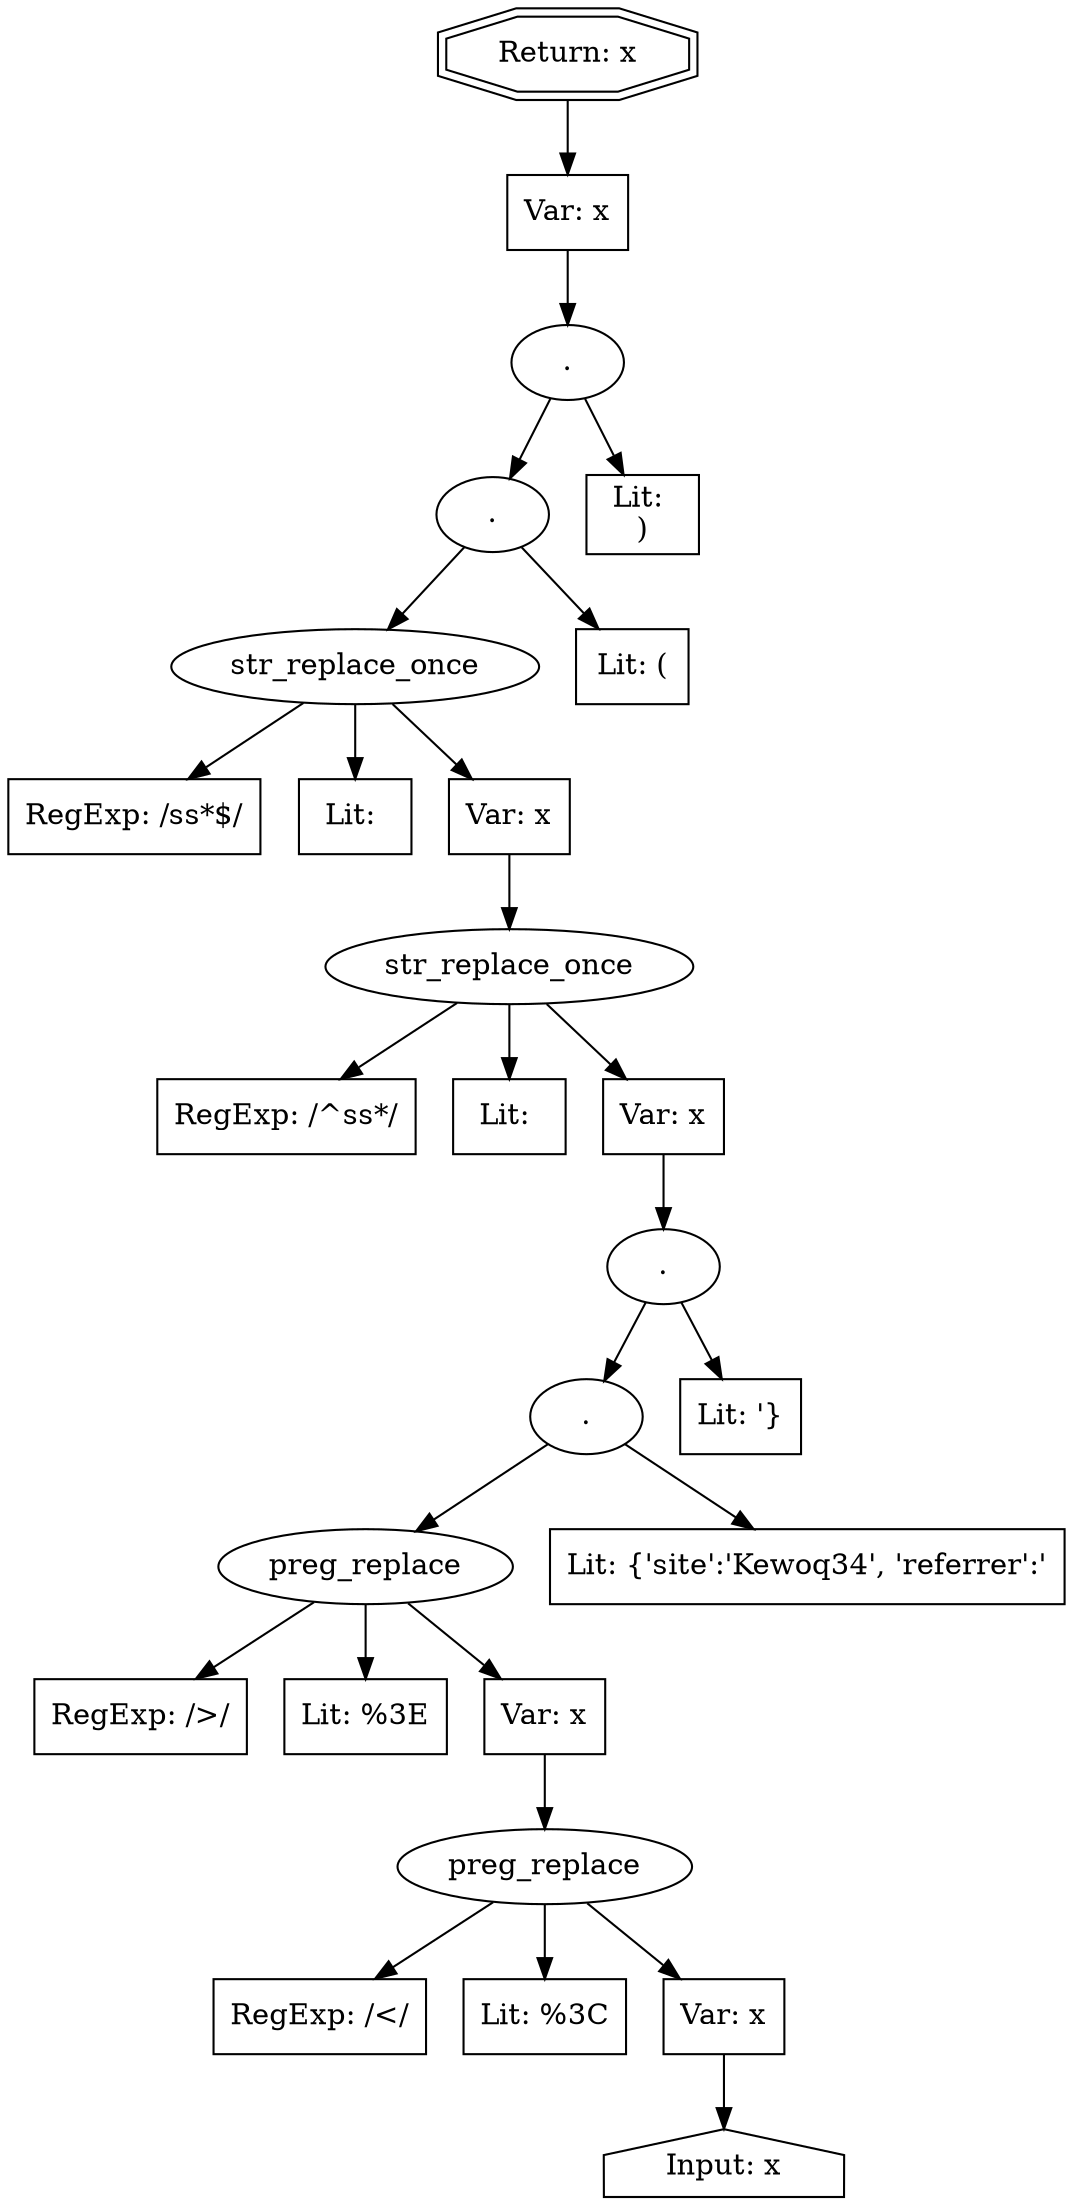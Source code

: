 // Finding: 038d9a9f-a9c5-45bb-955b-61409fe27f2c
// Finding.url: https://www.example410.com/shop/wellness-skincare#';taintfoxLog('d7e1031a6e0648e28ffa32b120db5741')//
// Finding.parentloc: https://www.example410.com/shop/wellness-skincare#';taintfoxLog('d7e1031a6e0648e28ffa32b120db5741')//
// Finding.domain: www.example410.com
// Finding.base_domain: example410.com
// Finding.source: location.href
// Finding.sink: eval
// Sanitizer.score: 4
// Sanitizer.name: c
// Sanitizer.location: https://s.example98.com/tag.js - c:50:0
// Finding.begin: 33
// Finding.end: 131
// Finding.original_uuid: 3d19bc4e-0770-4484-a093-e69151eeb0c5
// Finding.TwentyFiveMillionFlowsId: 1016873708
// Finding.script: https://s.example98.com/tag.js
// Finding.line: 1
// Exploit.uuid: d7e1031a-6e06-48e2-8ffa-32b120db5741
// Exploit.success: false
// Exploit.status: validated
// Exploit.method: C
// Exploit.type: js
// Exploit.token: Literal
// Exploit.content: https://www.example410.com/shop/wellness-skincare
// Exploit.quote_type: None
// Exploit.tag: None
// Exploit.break_out: ';
// Exploit.break_in: //
// Exploit.payload: ';taintfoxLog(1)//
// Exploit.begin_taint_url: 0
// Exploit.end_taint_url: 46
// Exploit.replace_begin_url: 46
// Exploit.replace_end_url: 46
// Exploit.replace_begin_param: 108
// Exploit.replace_end_param: 108
// Issues.LargestEncodeAttrStringChain: 0
// Issues.LargestTextFragmentEncodeChainLength: 0
// Issues.HasApproximation: false
// Issues.HasMissingImplementation: false
// Issues.HasInfiniteRegexWithFunctionReplacer: false
// Issues.MergedSplitAndJoins: false
// Issues.HasUrlInRhsOfReplace: false
// Issues.HasUrlInLhsOfReplace: false
// Issues.HasCookieValueInLhsOfreplace: false
// Issues.HasCookieValueInRhsOfreplace: false
// Issues.HasCookieValueInMatchPattern: false
// Issues.HasCookieValueInExecPattern: false
// Issues.RemovedLRConcats: false
// Issues.RemovedReplaceArtifacts: false
// Issues.HasUrlInMatchPattern: false
// Issues.HasUrlInExecPattern: false
// Issues.RemovedNOPreplaces: false
// Issues.Known_sanitizer: false
// DepGraph.hash: 1292311404
// DepGraph.sanitizer_hash: 1288207978

digraph cfg {
n0 [shape=house, label="Input: x"];
n1 [shape=ellipse, label="preg_replace"];
n2 [shape=box, label="RegExp: /\</"];
n3 [shape=box, label="Lit: %3C"];
n4 [shape=box, label="Var: x"];
n5 [shape=ellipse, label="preg_replace"];
n6 [shape=box, label="RegExp: /\>/"];
n7 [shape=box, label="Lit: %3E"];
n8 [shape=box, label="Var: x"];
n9 [shape=ellipse, label="."];
n10 [shape=box, label="Lit: {'site':'Kewoq34', 'referrer':'"];
n11 [shape=ellipse, label="."];
n12 [shape=box, label="Lit: '}"];
n13 [shape=ellipse, label="str_replace_once"];
n14 [shape=box, label="RegExp: /^\s\s*/"];
n15 [shape=box, label="Lit: "];
n16 [shape=box, label="Var: x"];
n17 [shape=ellipse, label="str_replace_once"];
n18 [shape=box, label="RegExp: /\s\s*$/"];
n19 [shape=box, label="Lit: "];
n20 [shape=box, label="Var: x"];
n21 [shape=ellipse, label="."];
n22 [shape=box, label="Lit: (\n"];
n23 [shape=ellipse, label="."];
n24 [shape=box, label="Lit: \n)"];
n25 [shape=box, label="Var: x"];
n26 [shape=doubleoctagon, label="Return: x"];
n4 -> n0;
n1 -> n2;
n1 -> n3;
n1 -> n4;
n8 -> n1;
n5 -> n6;
n5 -> n7;
n5 -> n8;
n9 -> n10;
n9 -> n5;
n11 -> n9;
n11 -> n12;
n16 -> n11;
n13 -> n14;
n13 -> n15;
n13 -> n16;
n20 -> n13;
n17 -> n18;
n17 -> n19;
n17 -> n20;
n21 -> n22;
n21 -> n17;
n23 -> n21;
n23 -> n24;
n25 -> n23;
n26 -> n25;
}